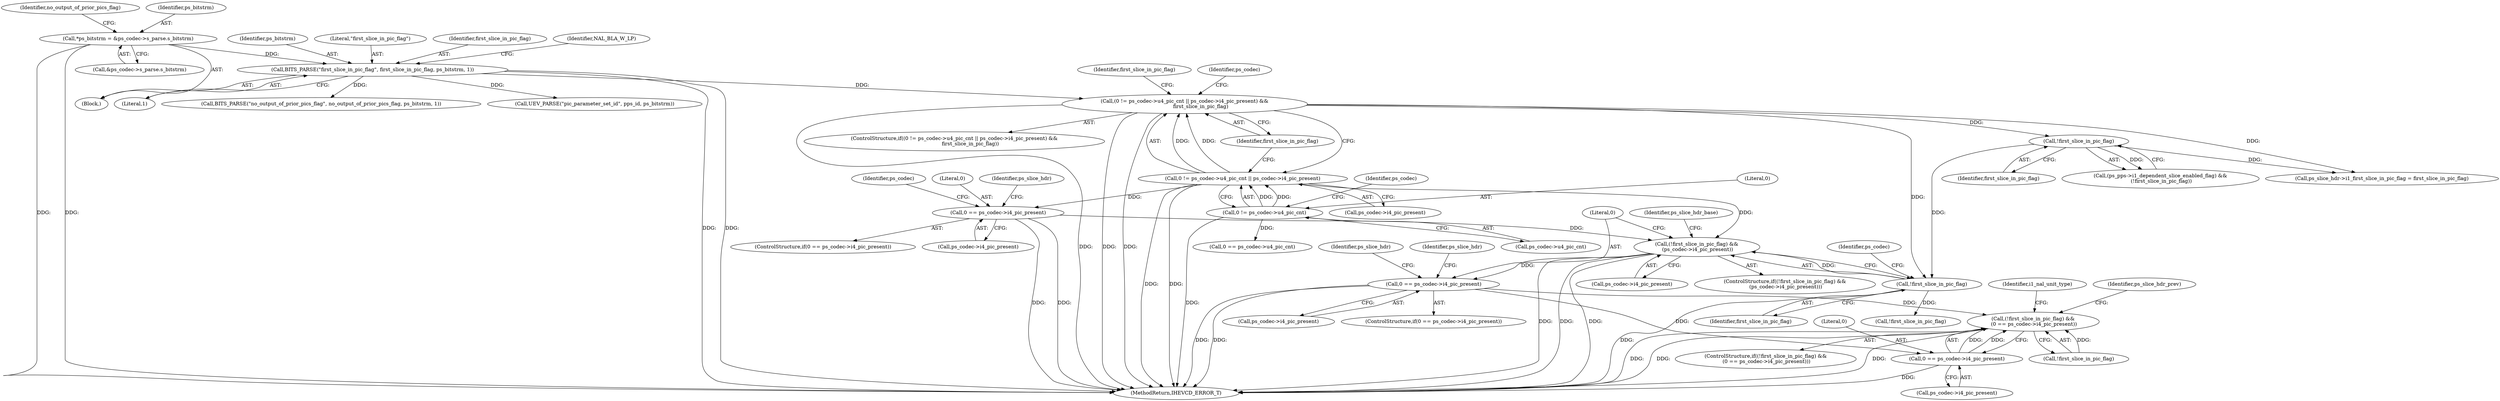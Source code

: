 digraph "0_Android_7c9be319a279654e55a6d757265f88c61a16a4d5@pointer" {
"1001631" [label="(Call,(!first_slice_in_pic_flag) &&\n (ps_codec->i4_pic_present))"];
"1001632" [label="(Call,!first_slice_in_pic_flag)"];
"1000286" [label="(Call,(0 != ps_codec->u4_pic_cnt || ps_codec->i4_pic_present) &&\n                    first_slice_in_pic_flag)"];
"1000287" [label="(Call,0 != ps_codec->u4_pic_cnt || ps_codec->i4_pic_present)"];
"1000288" [label="(Call,0 != ps_codec->u4_pic_cnt)"];
"1000191" [label="(Call,BITS_PARSE(\"first_slice_in_pic_flag\", first_slice_in_pic_flag, ps_bitstrm, 1))"];
"1000148" [label="(Call,*ps_bitstrm = &ps_codec->s_parse.s_bitstrm)"];
"1000421" [label="(Call,!first_slice_in_pic_flag)"];
"1000387" [label="(Call,0 == ps_codec->i4_pic_present)"];
"1001664" [label="(Call,0 == ps_codec->i4_pic_present)"];
"1002566" [label="(Call,(!first_slice_in_pic_flag) &&\n (0 == ps_codec->i4_pic_present))"];
"1002569" [label="(Call,0 == ps_codec->i4_pic_present)"];
"1001632" [label="(Call,!first_slice_in_pic_flag)"];
"1000288" [label="(Call,0 != ps_codec->u4_pic_cnt)"];
"1000150" [label="(Call,&ps_codec->s_parse.s_bitstrm)"];
"1000422" [label="(Identifier,first_slice_in_pic_flag)"];
"1000205" [label="(Call,BITS_PARSE(\"no_output_of_prior_pics_flag\", no_output_of_prior_pics_flag, ps_bitstrm, 1))"];
"1000194" [label="(Identifier,ps_bitstrm)"];
"1001672" [label="(Identifier,ps_slice_hdr)"];
"1000386" [label="(ControlStructure,if(0 == ps_codec->i4_pic_present))"];
"1000286" [label="(Call,(0 != ps_codec->u4_pic_cnt || ps_codec->i4_pic_present) &&\n                    first_slice_in_pic_flag)"];
"1000417" [label="(Call,(ps_pps->i1_dependent_slice_enabled_flag) &&\n (!first_slice_in_pic_flag))"];
"1000484" [label="(Call,ps_slice_hdr->i1_first_slice_in_pic_flag = first_slice_in_pic_flag)"];
"1000191" [label="(Call,BITS_PARSE(\"first_slice_in_pic_flag\", first_slice_in_pic_flag, ps_bitstrm, 1))"];
"1000161" [label="(Identifier,no_output_of_prior_pics_flag)"];
"1000421" [label="(Call,!first_slice_in_pic_flag)"];
"1000387" [label="(Call,0 == ps_codec->i4_pic_present)"];
"1002652" [label="(Identifier,i1_nal_unit_type)"];
"1000290" [label="(Call,ps_codec->u4_pic_cnt)"];
"1000389" [label="(Call,ps_codec->i4_pic_present)"];
"1000375" [label="(Identifier,first_slice_in_pic_flag)"];
"1002569" [label="(Call,0 == ps_codec->i4_pic_present)"];
"1000148" [label="(Call,*ps_bitstrm = &ps_codec->s_parse.s_bitstrm)"];
"1000192" [label="(Literal,\"first_slice_in_pic_flag\")"];
"1000287" [label="(Call,0 != ps_codec->u4_pic_cnt || ps_codec->i4_pic_present)"];
"1001635" [label="(Identifier,ps_codec)"];
"1001664" [label="(Call,0 == ps_codec->i4_pic_present)"];
"1001687" [label="(Identifier,ps_slice_hdr)"];
"1002566" [label="(Call,(!first_slice_in_pic_flag) &&\n (0 == ps_codec->i4_pic_present))"];
"1002571" [label="(Call,ps_codec->i4_pic_present)"];
"1001634" [label="(Call,ps_codec->i4_pic_present)"];
"1002577" [label="(Identifier,ps_slice_hdr_prev)"];
"1001630" [label="(ControlStructure,if((!first_slice_in_pic_flag) &&\n (ps_codec->i4_pic_present)))"];
"1002567" [label="(Call,!first_slice_in_pic_flag)"];
"1000289" [label="(Literal,0)"];
"1000296" [label="(Identifier,first_slice_in_pic_flag)"];
"1000395" [label="(Identifier,ps_codec)"];
"1001665" [label="(Literal,0)"];
"1001633" [label="(Identifier,first_slice_in_pic_flag)"];
"1002570" [label="(Literal,0)"];
"1000285" [label="(ControlStructure,if((0 != ps_codec->u4_pic_cnt || ps_codec->i4_pic_present) &&\n                    first_slice_in_pic_flag))"];
"1000388" [label="(Literal,0)"];
"1000400" [label="(Identifier,ps_slice_hdr)"];
"1000300" [label="(Identifier,ps_codec)"];
"1000193" [label="(Identifier,first_slice_in_pic_flag)"];
"1000199" [label="(Identifier,NAL_BLA_W_LP)"];
"1000210" [label="(Call,UEV_PARSE(\"pic_parameter_set_id\", pps_id, ps_bitstrm))"];
"1002125" [label="(Call,0 == ps_codec->u4_pic_cnt)"];
"1000149" [label="(Identifier,ps_bitstrm)"];
"1002685" [label="(MethodReturn,IHEVCD_ERROR_T)"];
"1001695" [label="(Call,!first_slice_in_pic_flag)"];
"1000293" [label="(Call,ps_codec->i4_pic_present)"];
"1000294" [label="(Identifier,ps_codec)"];
"1001666" [label="(Call,ps_codec->i4_pic_present)"];
"1002565" [label="(ControlStructure,if((!first_slice_in_pic_flag) &&\n (0 == ps_codec->i4_pic_present)))"];
"1001631" [label="(Call,(!first_slice_in_pic_flag) &&\n (ps_codec->i4_pic_present))"];
"1000195" [label="(Literal,1)"];
"1001663" [label="(ControlStructure,if(0 == ps_codec->i4_pic_present))"];
"1001640" [label="(Identifier,ps_slice_hdr_base)"];
"1000132" [label="(Block,)"];
"1001631" -> "1001630"  [label="AST: "];
"1001631" -> "1001632"  [label="CFG: "];
"1001631" -> "1001634"  [label="CFG: "];
"1001632" -> "1001631"  [label="AST: "];
"1001634" -> "1001631"  [label="AST: "];
"1001640" -> "1001631"  [label="CFG: "];
"1001665" -> "1001631"  [label="CFG: "];
"1001631" -> "1002685"  [label="DDG: "];
"1001631" -> "1002685"  [label="DDG: "];
"1001631" -> "1002685"  [label="DDG: "];
"1001632" -> "1001631"  [label="DDG: "];
"1000387" -> "1001631"  [label="DDG: "];
"1000287" -> "1001631"  [label="DDG: "];
"1001631" -> "1001664"  [label="DDG: "];
"1001632" -> "1001633"  [label="CFG: "];
"1001633" -> "1001632"  [label="AST: "];
"1001635" -> "1001632"  [label="CFG: "];
"1001632" -> "1002685"  [label="DDG: "];
"1000286" -> "1001632"  [label="DDG: "];
"1000421" -> "1001632"  [label="DDG: "];
"1001632" -> "1001695"  [label="DDG: "];
"1000286" -> "1000285"  [label="AST: "];
"1000286" -> "1000287"  [label="CFG: "];
"1000286" -> "1000296"  [label="CFG: "];
"1000287" -> "1000286"  [label="AST: "];
"1000296" -> "1000286"  [label="AST: "];
"1000300" -> "1000286"  [label="CFG: "];
"1000375" -> "1000286"  [label="CFG: "];
"1000286" -> "1002685"  [label="DDG: "];
"1000286" -> "1002685"  [label="DDG: "];
"1000286" -> "1002685"  [label="DDG: "];
"1000287" -> "1000286"  [label="DDG: "];
"1000287" -> "1000286"  [label="DDG: "];
"1000191" -> "1000286"  [label="DDG: "];
"1000286" -> "1000421"  [label="DDG: "];
"1000286" -> "1000484"  [label="DDG: "];
"1000287" -> "1000288"  [label="CFG: "];
"1000287" -> "1000293"  [label="CFG: "];
"1000288" -> "1000287"  [label="AST: "];
"1000293" -> "1000287"  [label="AST: "];
"1000296" -> "1000287"  [label="CFG: "];
"1000287" -> "1002685"  [label="DDG: "];
"1000287" -> "1002685"  [label="DDG: "];
"1000288" -> "1000287"  [label="DDG: "];
"1000288" -> "1000287"  [label="DDG: "];
"1000287" -> "1000387"  [label="DDG: "];
"1000288" -> "1000290"  [label="CFG: "];
"1000289" -> "1000288"  [label="AST: "];
"1000290" -> "1000288"  [label="AST: "];
"1000294" -> "1000288"  [label="CFG: "];
"1000288" -> "1002685"  [label="DDG: "];
"1000288" -> "1002125"  [label="DDG: "];
"1000191" -> "1000132"  [label="AST: "];
"1000191" -> "1000195"  [label="CFG: "];
"1000192" -> "1000191"  [label="AST: "];
"1000193" -> "1000191"  [label="AST: "];
"1000194" -> "1000191"  [label="AST: "];
"1000195" -> "1000191"  [label="AST: "];
"1000199" -> "1000191"  [label="CFG: "];
"1000191" -> "1002685"  [label="DDG: "];
"1000191" -> "1002685"  [label="DDG: "];
"1000148" -> "1000191"  [label="DDG: "];
"1000191" -> "1000205"  [label="DDG: "];
"1000191" -> "1000210"  [label="DDG: "];
"1000148" -> "1000132"  [label="AST: "];
"1000148" -> "1000150"  [label="CFG: "];
"1000149" -> "1000148"  [label="AST: "];
"1000150" -> "1000148"  [label="AST: "];
"1000161" -> "1000148"  [label="CFG: "];
"1000148" -> "1002685"  [label="DDG: "];
"1000148" -> "1002685"  [label="DDG: "];
"1000421" -> "1000417"  [label="AST: "];
"1000421" -> "1000422"  [label="CFG: "];
"1000422" -> "1000421"  [label="AST: "];
"1000417" -> "1000421"  [label="CFG: "];
"1000421" -> "1000417"  [label="DDG: "];
"1000421" -> "1000484"  [label="DDG: "];
"1000387" -> "1000386"  [label="AST: "];
"1000387" -> "1000389"  [label="CFG: "];
"1000388" -> "1000387"  [label="AST: "];
"1000389" -> "1000387"  [label="AST: "];
"1000395" -> "1000387"  [label="CFG: "];
"1000400" -> "1000387"  [label="CFG: "];
"1000387" -> "1002685"  [label="DDG: "];
"1000387" -> "1002685"  [label="DDG: "];
"1001664" -> "1001663"  [label="AST: "];
"1001664" -> "1001666"  [label="CFG: "];
"1001665" -> "1001664"  [label="AST: "];
"1001666" -> "1001664"  [label="AST: "];
"1001672" -> "1001664"  [label="CFG: "];
"1001687" -> "1001664"  [label="CFG: "];
"1001664" -> "1002685"  [label="DDG: "];
"1001664" -> "1002685"  [label="DDG: "];
"1001664" -> "1002566"  [label="DDG: "];
"1001664" -> "1002569"  [label="DDG: "];
"1002566" -> "1002565"  [label="AST: "];
"1002566" -> "1002567"  [label="CFG: "];
"1002566" -> "1002569"  [label="CFG: "];
"1002567" -> "1002566"  [label="AST: "];
"1002569" -> "1002566"  [label="AST: "];
"1002577" -> "1002566"  [label="CFG: "];
"1002652" -> "1002566"  [label="CFG: "];
"1002566" -> "1002685"  [label="DDG: "];
"1002566" -> "1002685"  [label="DDG: "];
"1002566" -> "1002685"  [label="DDG: "];
"1002567" -> "1002566"  [label="DDG: "];
"1002569" -> "1002566"  [label="DDG: "];
"1002569" -> "1002566"  [label="DDG: "];
"1002569" -> "1002571"  [label="CFG: "];
"1002570" -> "1002569"  [label="AST: "];
"1002571" -> "1002569"  [label="AST: "];
"1002569" -> "1002685"  [label="DDG: "];
}
